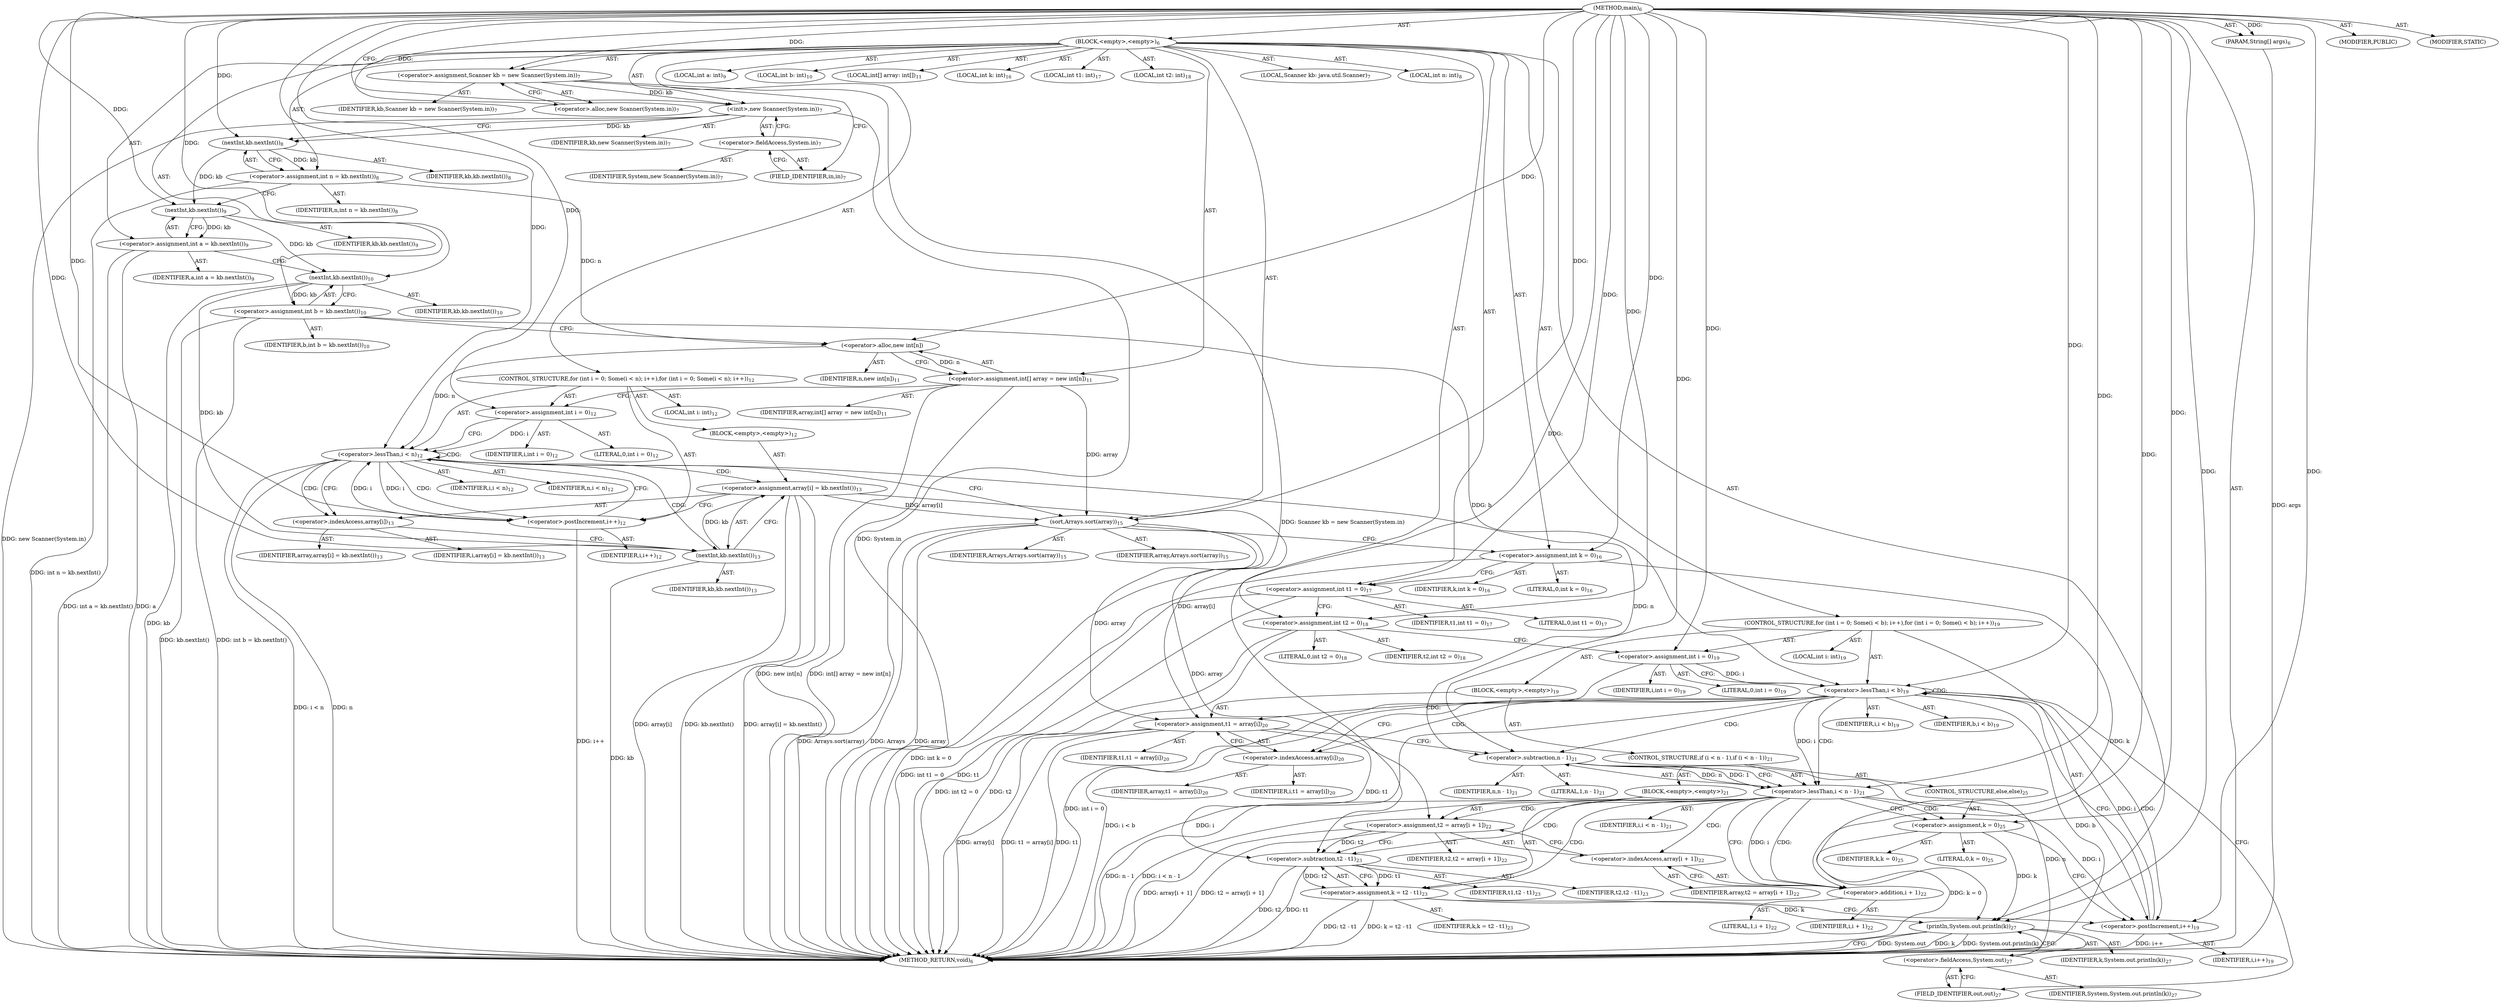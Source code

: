 digraph "main" {  
"19" [label = <(METHOD,main)<SUB>6</SUB>> ]
"20" [label = <(PARAM,String[] args)<SUB>6</SUB>> ]
"21" [label = <(BLOCK,&lt;empty&gt;,&lt;empty&gt;)<SUB>6</SUB>> ]
"4" [label = <(LOCAL,Scanner kb: java.util.Scanner)<SUB>7</SUB>> ]
"22" [label = <(&lt;operator&gt;.assignment,Scanner kb = new Scanner(System.in))<SUB>7</SUB>> ]
"23" [label = <(IDENTIFIER,kb,Scanner kb = new Scanner(System.in))<SUB>7</SUB>> ]
"24" [label = <(&lt;operator&gt;.alloc,new Scanner(System.in))<SUB>7</SUB>> ]
"25" [label = <(&lt;init&gt;,new Scanner(System.in))<SUB>7</SUB>> ]
"3" [label = <(IDENTIFIER,kb,new Scanner(System.in))<SUB>7</SUB>> ]
"26" [label = <(&lt;operator&gt;.fieldAccess,System.in)<SUB>7</SUB>> ]
"27" [label = <(IDENTIFIER,System,new Scanner(System.in))<SUB>7</SUB>> ]
"28" [label = <(FIELD_IDENTIFIER,in,in)<SUB>7</SUB>> ]
"29" [label = <(LOCAL,int n: int)<SUB>8</SUB>> ]
"30" [label = <(&lt;operator&gt;.assignment,int n = kb.nextInt())<SUB>8</SUB>> ]
"31" [label = <(IDENTIFIER,n,int n = kb.nextInt())<SUB>8</SUB>> ]
"32" [label = <(nextInt,kb.nextInt())<SUB>8</SUB>> ]
"33" [label = <(IDENTIFIER,kb,kb.nextInt())<SUB>8</SUB>> ]
"34" [label = <(LOCAL,int a: int)<SUB>9</SUB>> ]
"35" [label = <(&lt;operator&gt;.assignment,int a = kb.nextInt())<SUB>9</SUB>> ]
"36" [label = <(IDENTIFIER,a,int a = kb.nextInt())<SUB>9</SUB>> ]
"37" [label = <(nextInt,kb.nextInt())<SUB>9</SUB>> ]
"38" [label = <(IDENTIFIER,kb,kb.nextInt())<SUB>9</SUB>> ]
"39" [label = <(LOCAL,int b: int)<SUB>10</SUB>> ]
"40" [label = <(&lt;operator&gt;.assignment,int b = kb.nextInt())<SUB>10</SUB>> ]
"41" [label = <(IDENTIFIER,b,int b = kb.nextInt())<SUB>10</SUB>> ]
"42" [label = <(nextInt,kb.nextInt())<SUB>10</SUB>> ]
"43" [label = <(IDENTIFIER,kb,kb.nextInt())<SUB>10</SUB>> ]
"44" [label = <(LOCAL,int[] array: int[])<SUB>11</SUB>> ]
"45" [label = <(&lt;operator&gt;.assignment,int[] array = new int[n])<SUB>11</SUB>> ]
"46" [label = <(IDENTIFIER,array,int[] array = new int[n])<SUB>11</SUB>> ]
"47" [label = <(&lt;operator&gt;.alloc,new int[n])> ]
"48" [label = <(IDENTIFIER,n,new int[n])<SUB>11</SUB>> ]
"49" [label = <(CONTROL_STRUCTURE,for (int i = 0; Some(i &lt; n); i++),for (int i = 0; Some(i &lt; n); i++))<SUB>12</SUB>> ]
"50" [label = <(LOCAL,int i: int)<SUB>12</SUB>> ]
"51" [label = <(&lt;operator&gt;.assignment,int i = 0)<SUB>12</SUB>> ]
"52" [label = <(IDENTIFIER,i,int i = 0)<SUB>12</SUB>> ]
"53" [label = <(LITERAL,0,int i = 0)<SUB>12</SUB>> ]
"54" [label = <(&lt;operator&gt;.lessThan,i &lt; n)<SUB>12</SUB>> ]
"55" [label = <(IDENTIFIER,i,i &lt; n)<SUB>12</SUB>> ]
"56" [label = <(IDENTIFIER,n,i &lt; n)<SUB>12</SUB>> ]
"57" [label = <(&lt;operator&gt;.postIncrement,i++)<SUB>12</SUB>> ]
"58" [label = <(IDENTIFIER,i,i++)<SUB>12</SUB>> ]
"59" [label = <(BLOCK,&lt;empty&gt;,&lt;empty&gt;)<SUB>12</SUB>> ]
"60" [label = <(&lt;operator&gt;.assignment,array[i] = kb.nextInt())<SUB>13</SUB>> ]
"61" [label = <(&lt;operator&gt;.indexAccess,array[i])<SUB>13</SUB>> ]
"62" [label = <(IDENTIFIER,array,array[i] = kb.nextInt())<SUB>13</SUB>> ]
"63" [label = <(IDENTIFIER,i,array[i] = kb.nextInt())<SUB>13</SUB>> ]
"64" [label = <(nextInt,kb.nextInt())<SUB>13</SUB>> ]
"65" [label = <(IDENTIFIER,kb,kb.nextInt())<SUB>13</SUB>> ]
"66" [label = <(sort,Arrays.sort(array))<SUB>15</SUB>> ]
"67" [label = <(IDENTIFIER,Arrays,Arrays.sort(array))<SUB>15</SUB>> ]
"68" [label = <(IDENTIFIER,array,Arrays.sort(array))<SUB>15</SUB>> ]
"69" [label = <(LOCAL,int k: int)<SUB>16</SUB>> ]
"70" [label = <(&lt;operator&gt;.assignment,int k = 0)<SUB>16</SUB>> ]
"71" [label = <(IDENTIFIER,k,int k = 0)<SUB>16</SUB>> ]
"72" [label = <(LITERAL,0,int k = 0)<SUB>16</SUB>> ]
"73" [label = <(LOCAL,int t1: int)<SUB>17</SUB>> ]
"74" [label = <(&lt;operator&gt;.assignment,int t1 = 0)<SUB>17</SUB>> ]
"75" [label = <(IDENTIFIER,t1,int t1 = 0)<SUB>17</SUB>> ]
"76" [label = <(LITERAL,0,int t1 = 0)<SUB>17</SUB>> ]
"77" [label = <(LOCAL,int t2: int)<SUB>18</SUB>> ]
"78" [label = <(&lt;operator&gt;.assignment,int t2 = 0)<SUB>18</SUB>> ]
"79" [label = <(IDENTIFIER,t2,int t2 = 0)<SUB>18</SUB>> ]
"80" [label = <(LITERAL,0,int t2 = 0)<SUB>18</SUB>> ]
"81" [label = <(CONTROL_STRUCTURE,for (int i = 0; Some(i &lt; b); i++),for (int i = 0; Some(i &lt; b); i++))<SUB>19</SUB>> ]
"82" [label = <(LOCAL,int i: int)<SUB>19</SUB>> ]
"83" [label = <(&lt;operator&gt;.assignment,int i = 0)<SUB>19</SUB>> ]
"84" [label = <(IDENTIFIER,i,int i = 0)<SUB>19</SUB>> ]
"85" [label = <(LITERAL,0,int i = 0)<SUB>19</SUB>> ]
"86" [label = <(&lt;operator&gt;.lessThan,i &lt; b)<SUB>19</SUB>> ]
"87" [label = <(IDENTIFIER,i,i &lt; b)<SUB>19</SUB>> ]
"88" [label = <(IDENTIFIER,b,i &lt; b)<SUB>19</SUB>> ]
"89" [label = <(&lt;operator&gt;.postIncrement,i++)<SUB>19</SUB>> ]
"90" [label = <(IDENTIFIER,i,i++)<SUB>19</SUB>> ]
"91" [label = <(BLOCK,&lt;empty&gt;,&lt;empty&gt;)<SUB>19</SUB>> ]
"92" [label = <(&lt;operator&gt;.assignment,t1 = array[i])<SUB>20</SUB>> ]
"93" [label = <(IDENTIFIER,t1,t1 = array[i])<SUB>20</SUB>> ]
"94" [label = <(&lt;operator&gt;.indexAccess,array[i])<SUB>20</SUB>> ]
"95" [label = <(IDENTIFIER,array,t1 = array[i])<SUB>20</SUB>> ]
"96" [label = <(IDENTIFIER,i,t1 = array[i])<SUB>20</SUB>> ]
"97" [label = <(CONTROL_STRUCTURE,if (i &lt; n - 1),if (i &lt; n - 1))<SUB>21</SUB>> ]
"98" [label = <(&lt;operator&gt;.lessThan,i &lt; n - 1)<SUB>21</SUB>> ]
"99" [label = <(IDENTIFIER,i,i &lt; n - 1)<SUB>21</SUB>> ]
"100" [label = <(&lt;operator&gt;.subtraction,n - 1)<SUB>21</SUB>> ]
"101" [label = <(IDENTIFIER,n,n - 1)<SUB>21</SUB>> ]
"102" [label = <(LITERAL,1,n - 1)<SUB>21</SUB>> ]
"103" [label = <(BLOCK,&lt;empty&gt;,&lt;empty&gt;)<SUB>21</SUB>> ]
"104" [label = <(&lt;operator&gt;.assignment,t2 = array[i + 1])<SUB>22</SUB>> ]
"105" [label = <(IDENTIFIER,t2,t2 = array[i + 1])<SUB>22</SUB>> ]
"106" [label = <(&lt;operator&gt;.indexAccess,array[i + 1])<SUB>22</SUB>> ]
"107" [label = <(IDENTIFIER,array,t2 = array[i + 1])<SUB>22</SUB>> ]
"108" [label = <(&lt;operator&gt;.addition,i + 1)<SUB>22</SUB>> ]
"109" [label = <(IDENTIFIER,i,i + 1)<SUB>22</SUB>> ]
"110" [label = <(LITERAL,1,i + 1)<SUB>22</SUB>> ]
"111" [label = <(&lt;operator&gt;.assignment,k = t2 - t1)<SUB>23</SUB>> ]
"112" [label = <(IDENTIFIER,k,k = t2 - t1)<SUB>23</SUB>> ]
"113" [label = <(&lt;operator&gt;.subtraction,t2 - t1)<SUB>23</SUB>> ]
"114" [label = <(IDENTIFIER,t2,t2 - t1)<SUB>23</SUB>> ]
"115" [label = <(IDENTIFIER,t1,t2 - t1)<SUB>23</SUB>> ]
"116" [label = <(CONTROL_STRUCTURE,else,else)<SUB>25</SUB>> ]
"117" [label = <(&lt;operator&gt;.assignment,k = 0)<SUB>25</SUB>> ]
"118" [label = <(IDENTIFIER,k,k = 0)<SUB>25</SUB>> ]
"119" [label = <(LITERAL,0,k = 0)<SUB>25</SUB>> ]
"120" [label = <(println,System.out.println(k))<SUB>27</SUB>> ]
"121" [label = <(&lt;operator&gt;.fieldAccess,System.out)<SUB>27</SUB>> ]
"122" [label = <(IDENTIFIER,System,System.out.println(k))<SUB>27</SUB>> ]
"123" [label = <(FIELD_IDENTIFIER,out,out)<SUB>27</SUB>> ]
"124" [label = <(IDENTIFIER,k,System.out.println(k))<SUB>27</SUB>> ]
"125" [label = <(MODIFIER,PUBLIC)> ]
"126" [label = <(MODIFIER,STATIC)> ]
"127" [label = <(METHOD_RETURN,void)<SUB>6</SUB>> ]
  "19" -> "20"  [ label = "AST: "] 
  "19" -> "21"  [ label = "AST: "] 
  "19" -> "125"  [ label = "AST: "] 
  "19" -> "126"  [ label = "AST: "] 
  "19" -> "127"  [ label = "AST: "] 
  "21" -> "4"  [ label = "AST: "] 
  "21" -> "22"  [ label = "AST: "] 
  "21" -> "25"  [ label = "AST: "] 
  "21" -> "29"  [ label = "AST: "] 
  "21" -> "30"  [ label = "AST: "] 
  "21" -> "34"  [ label = "AST: "] 
  "21" -> "35"  [ label = "AST: "] 
  "21" -> "39"  [ label = "AST: "] 
  "21" -> "40"  [ label = "AST: "] 
  "21" -> "44"  [ label = "AST: "] 
  "21" -> "45"  [ label = "AST: "] 
  "21" -> "49"  [ label = "AST: "] 
  "21" -> "66"  [ label = "AST: "] 
  "21" -> "69"  [ label = "AST: "] 
  "21" -> "70"  [ label = "AST: "] 
  "21" -> "73"  [ label = "AST: "] 
  "21" -> "74"  [ label = "AST: "] 
  "21" -> "77"  [ label = "AST: "] 
  "21" -> "78"  [ label = "AST: "] 
  "21" -> "81"  [ label = "AST: "] 
  "21" -> "120"  [ label = "AST: "] 
  "22" -> "23"  [ label = "AST: "] 
  "22" -> "24"  [ label = "AST: "] 
  "25" -> "3"  [ label = "AST: "] 
  "25" -> "26"  [ label = "AST: "] 
  "26" -> "27"  [ label = "AST: "] 
  "26" -> "28"  [ label = "AST: "] 
  "30" -> "31"  [ label = "AST: "] 
  "30" -> "32"  [ label = "AST: "] 
  "32" -> "33"  [ label = "AST: "] 
  "35" -> "36"  [ label = "AST: "] 
  "35" -> "37"  [ label = "AST: "] 
  "37" -> "38"  [ label = "AST: "] 
  "40" -> "41"  [ label = "AST: "] 
  "40" -> "42"  [ label = "AST: "] 
  "42" -> "43"  [ label = "AST: "] 
  "45" -> "46"  [ label = "AST: "] 
  "45" -> "47"  [ label = "AST: "] 
  "47" -> "48"  [ label = "AST: "] 
  "49" -> "50"  [ label = "AST: "] 
  "49" -> "51"  [ label = "AST: "] 
  "49" -> "54"  [ label = "AST: "] 
  "49" -> "57"  [ label = "AST: "] 
  "49" -> "59"  [ label = "AST: "] 
  "51" -> "52"  [ label = "AST: "] 
  "51" -> "53"  [ label = "AST: "] 
  "54" -> "55"  [ label = "AST: "] 
  "54" -> "56"  [ label = "AST: "] 
  "57" -> "58"  [ label = "AST: "] 
  "59" -> "60"  [ label = "AST: "] 
  "60" -> "61"  [ label = "AST: "] 
  "60" -> "64"  [ label = "AST: "] 
  "61" -> "62"  [ label = "AST: "] 
  "61" -> "63"  [ label = "AST: "] 
  "64" -> "65"  [ label = "AST: "] 
  "66" -> "67"  [ label = "AST: "] 
  "66" -> "68"  [ label = "AST: "] 
  "70" -> "71"  [ label = "AST: "] 
  "70" -> "72"  [ label = "AST: "] 
  "74" -> "75"  [ label = "AST: "] 
  "74" -> "76"  [ label = "AST: "] 
  "78" -> "79"  [ label = "AST: "] 
  "78" -> "80"  [ label = "AST: "] 
  "81" -> "82"  [ label = "AST: "] 
  "81" -> "83"  [ label = "AST: "] 
  "81" -> "86"  [ label = "AST: "] 
  "81" -> "89"  [ label = "AST: "] 
  "81" -> "91"  [ label = "AST: "] 
  "83" -> "84"  [ label = "AST: "] 
  "83" -> "85"  [ label = "AST: "] 
  "86" -> "87"  [ label = "AST: "] 
  "86" -> "88"  [ label = "AST: "] 
  "89" -> "90"  [ label = "AST: "] 
  "91" -> "92"  [ label = "AST: "] 
  "91" -> "97"  [ label = "AST: "] 
  "92" -> "93"  [ label = "AST: "] 
  "92" -> "94"  [ label = "AST: "] 
  "94" -> "95"  [ label = "AST: "] 
  "94" -> "96"  [ label = "AST: "] 
  "97" -> "98"  [ label = "AST: "] 
  "97" -> "103"  [ label = "AST: "] 
  "97" -> "116"  [ label = "AST: "] 
  "98" -> "99"  [ label = "AST: "] 
  "98" -> "100"  [ label = "AST: "] 
  "100" -> "101"  [ label = "AST: "] 
  "100" -> "102"  [ label = "AST: "] 
  "103" -> "104"  [ label = "AST: "] 
  "103" -> "111"  [ label = "AST: "] 
  "104" -> "105"  [ label = "AST: "] 
  "104" -> "106"  [ label = "AST: "] 
  "106" -> "107"  [ label = "AST: "] 
  "106" -> "108"  [ label = "AST: "] 
  "108" -> "109"  [ label = "AST: "] 
  "108" -> "110"  [ label = "AST: "] 
  "111" -> "112"  [ label = "AST: "] 
  "111" -> "113"  [ label = "AST: "] 
  "113" -> "114"  [ label = "AST: "] 
  "113" -> "115"  [ label = "AST: "] 
  "116" -> "117"  [ label = "AST: "] 
  "117" -> "118"  [ label = "AST: "] 
  "117" -> "119"  [ label = "AST: "] 
  "120" -> "121"  [ label = "AST: "] 
  "120" -> "124"  [ label = "AST: "] 
  "121" -> "122"  [ label = "AST: "] 
  "121" -> "123"  [ label = "AST: "] 
  "22" -> "28"  [ label = "CFG: "] 
  "25" -> "32"  [ label = "CFG: "] 
  "30" -> "37"  [ label = "CFG: "] 
  "35" -> "42"  [ label = "CFG: "] 
  "40" -> "47"  [ label = "CFG: "] 
  "45" -> "51"  [ label = "CFG: "] 
  "66" -> "70"  [ label = "CFG: "] 
  "70" -> "74"  [ label = "CFG: "] 
  "74" -> "78"  [ label = "CFG: "] 
  "78" -> "83"  [ label = "CFG: "] 
  "120" -> "127"  [ label = "CFG: "] 
  "24" -> "22"  [ label = "CFG: "] 
  "26" -> "25"  [ label = "CFG: "] 
  "32" -> "30"  [ label = "CFG: "] 
  "37" -> "35"  [ label = "CFG: "] 
  "42" -> "40"  [ label = "CFG: "] 
  "47" -> "45"  [ label = "CFG: "] 
  "51" -> "54"  [ label = "CFG: "] 
  "54" -> "61"  [ label = "CFG: "] 
  "54" -> "66"  [ label = "CFG: "] 
  "57" -> "54"  [ label = "CFG: "] 
  "83" -> "86"  [ label = "CFG: "] 
  "86" -> "94"  [ label = "CFG: "] 
  "86" -> "123"  [ label = "CFG: "] 
  "89" -> "86"  [ label = "CFG: "] 
  "121" -> "120"  [ label = "CFG: "] 
  "28" -> "26"  [ label = "CFG: "] 
  "60" -> "57"  [ label = "CFG: "] 
  "92" -> "100"  [ label = "CFG: "] 
  "123" -> "121"  [ label = "CFG: "] 
  "61" -> "64"  [ label = "CFG: "] 
  "64" -> "60"  [ label = "CFG: "] 
  "94" -> "92"  [ label = "CFG: "] 
  "98" -> "108"  [ label = "CFG: "] 
  "98" -> "117"  [ label = "CFG: "] 
  "100" -> "98"  [ label = "CFG: "] 
  "104" -> "113"  [ label = "CFG: "] 
  "111" -> "89"  [ label = "CFG: "] 
  "117" -> "89"  [ label = "CFG: "] 
  "106" -> "104"  [ label = "CFG: "] 
  "113" -> "111"  [ label = "CFG: "] 
  "108" -> "106"  [ label = "CFG: "] 
  "19" -> "24"  [ label = "CFG: "] 
  "20" -> "127"  [ label = "DDG: args"] 
  "22" -> "127"  [ label = "DDG: Scanner kb = new Scanner(System.in)"] 
  "25" -> "127"  [ label = "DDG: System.in"] 
  "25" -> "127"  [ label = "DDG: new Scanner(System.in)"] 
  "30" -> "127"  [ label = "DDG: int n = kb.nextInt()"] 
  "35" -> "127"  [ label = "DDG: a"] 
  "35" -> "127"  [ label = "DDG: int a = kb.nextInt()"] 
  "42" -> "127"  [ label = "DDG: kb"] 
  "40" -> "127"  [ label = "DDG: kb.nextInt()"] 
  "40" -> "127"  [ label = "DDG: int b = kb.nextInt()"] 
  "45" -> "127"  [ label = "DDG: new int[n]"] 
  "45" -> "127"  [ label = "DDG: int[] array = new int[n]"] 
  "54" -> "127"  [ label = "DDG: n"] 
  "54" -> "127"  [ label = "DDG: i &lt; n"] 
  "66" -> "127"  [ label = "DDG: array"] 
  "66" -> "127"  [ label = "DDG: Arrays.sort(array)"] 
  "70" -> "127"  [ label = "DDG: int k = 0"] 
  "74" -> "127"  [ label = "DDG: t1"] 
  "74" -> "127"  [ label = "DDG: int t1 = 0"] 
  "78" -> "127"  [ label = "DDG: t2"] 
  "78" -> "127"  [ label = "DDG: int t2 = 0"] 
  "83" -> "127"  [ label = "DDG: int i = 0"] 
  "86" -> "127"  [ label = "DDG: i"] 
  "86" -> "127"  [ label = "DDG: b"] 
  "86" -> "127"  [ label = "DDG: i &lt; b"] 
  "120" -> "127"  [ label = "DDG: System.out"] 
  "120" -> "127"  [ label = "DDG: k"] 
  "120" -> "127"  [ label = "DDG: System.out.println(k)"] 
  "92" -> "127"  [ label = "DDG: t1"] 
  "92" -> "127"  [ label = "DDG: array[i]"] 
  "92" -> "127"  [ label = "DDG: t1 = array[i]"] 
  "100" -> "127"  [ label = "DDG: n"] 
  "98" -> "127"  [ label = "DDG: n - 1"] 
  "98" -> "127"  [ label = "DDG: i &lt; n - 1"] 
  "117" -> "127"  [ label = "DDG: k = 0"] 
  "104" -> "127"  [ label = "DDG: array[i + 1]"] 
  "104" -> "127"  [ label = "DDG: t2 = array[i + 1]"] 
  "113" -> "127"  [ label = "DDG: t2"] 
  "113" -> "127"  [ label = "DDG: t1"] 
  "111" -> "127"  [ label = "DDG: t2 - t1"] 
  "111" -> "127"  [ label = "DDG: k = t2 - t1"] 
  "89" -> "127"  [ label = "DDG: i++"] 
  "60" -> "127"  [ label = "DDG: array[i]"] 
  "64" -> "127"  [ label = "DDG: kb"] 
  "60" -> "127"  [ label = "DDG: kb.nextInt()"] 
  "60" -> "127"  [ label = "DDG: array[i] = kb.nextInt()"] 
  "57" -> "127"  [ label = "DDG: i++"] 
  "66" -> "127"  [ label = "DDG: Arrays"] 
  "19" -> "20"  [ label = "DDG: "] 
  "19" -> "22"  [ label = "DDG: "] 
  "32" -> "30"  [ label = "DDG: kb"] 
  "37" -> "35"  [ label = "DDG: kb"] 
  "42" -> "40"  [ label = "DDG: kb"] 
  "47" -> "45"  [ label = "DDG: n"] 
  "19" -> "70"  [ label = "DDG: "] 
  "19" -> "74"  [ label = "DDG: "] 
  "19" -> "78"  [ label = "DDG: "] 
  "22" -> "25"  [ label = "DDG: kb"] 
  "19" -> "25"  [ label = "DDG: "] 
  "19" -> "51"  [ label = "DDG: "] 
  "19" -> "66"  [ label = "DDG: "] 
  "45" -> "66"  [ label = "DDG: array"] 
  "60" -> "66"  [ label = "DDG: array[i]"] 
  "19" -> "83"  [ label = "DDG: "] 
  "70" -> "120"  [ label = "DDG: k"] 
  "117" -> "120"  [ label = "DDG: k"] 
  "111" -> "120"  [ label = "DDG: k"] 
  "19" -> "120"  [ label = "DDG: "] 
  "25" -> "32"  [ label = "DDG: kb"] 
  "19" -> "32"  [ label = "DDG: "] 
  "32" -> "37"  [ label = "DDG: kb"] 
  "19" -> "37"  [ label = "DDG: "] 
  "37" -> "42"  [ label = "DDG: kb"] 
  "19" -> "42"  [ label = "DDG: "] 
  "30" -> "47"  [ label = "DDG: n"] 
  "19" -> "47"  [ label = "DDG: "] 
  "51" -> "54"  [ label = "DDG: i"] 
  "57" -> "54"  [ label = "DDG: i"] 
  "19" -> "54"  [ label = "DDG: "] 
  "47" -> "54"  [ label = "DDG: n"] 
  "54" -> "57"  [ label = "DDG: i"] 
  "19" -> "57"  [ label = "DDG: "] 
  "64" -> "60"  [ label = "DDG: kb"] 
  "83" -> "86"  [ label = "DDG: i"] 
  "89" -> "86"  [ label = "DDG: i"] 
  "19" -> "86"  [ label = "DDG: "] 
  "40" -> "86"  [ label = "DDG: b"] 
  "98" -> "89"  [ label = "DDG: i"] 
  "19" -> "89"  [ label = "DDG: "] 
  "66" -> "92"  [ label = "DDG: array"] 
  "60" -> "92"  [ label = "DDG: array[i]"] 
  "42" -> "64"  [ label = "DDG: kb"] 
  "19" -> "64"  [ label = "DDG: "] 
  "86" -> "98"  [ label = "DDG: i"] 
  "19" -> "98"  [ label = "DDG: "] 
  "100" -> "98"  [ label = "DDG: n"] 
  "100" -> "98"  [ label = "DDG: 1"] 
  "66" -> "104"  [ label = "DDG: array"] 
  "113" -> "111"  [ label = "DDG: t2"] 
  "113" -> "111"  [ label = "DDG: t1"] 
  "19" -> "117"  [ label = "DDG: "] 
  "54" -> "100"  [ label = "DDG: n"] 
  "19" -> "100"  [ label = "DDG: "] 
  "104" -> "113"  [ label = "DDG: t2"] 
  "19" -> "113"  [ label = "DDG: "] 
  "92" -> "113"  [ label = "DDG: t1"] 
  "98" -> "108"  [ label = "DDG: i"] 
  "19" -> "108"  [ label = "DDG: "] 
  "54" -> "60"  [ label = "CDG: "] 
  "54" -> "61"  [ label = "CDG: "] 
  "54" -> "64"  [ label = "CDG: "] 
  "54" -> "57"  [ label = "CDG: "] 
  "54" -> "54"  [ label = "CDG: "] 
  "86" -> "94"  [ label = "CDG: "] 
  "86" -> "89"  [ label = "CDG: "] 
  "86" -> "98"  [ label = "CDG: "] 
  "86" -> "100"  [ label = "CDG: "] 
  "86" -> "92"  [ label = "CDG: "] 
  "86" -> "86"  [ label = "CDG: "] 
  "98" -> "113"  [ label = "CDG: "] 
  "98" -> "104"  [ label = "CDG: "] 
  "98" -> "117"  [ label = "CDG: "] 
  "98" -> "106"  [ label = "CDG: "] 
  "98" -> "108"  [ label = "CDG: "] 
  "98" -> "111"  [ label = "CDG: "] 
}
